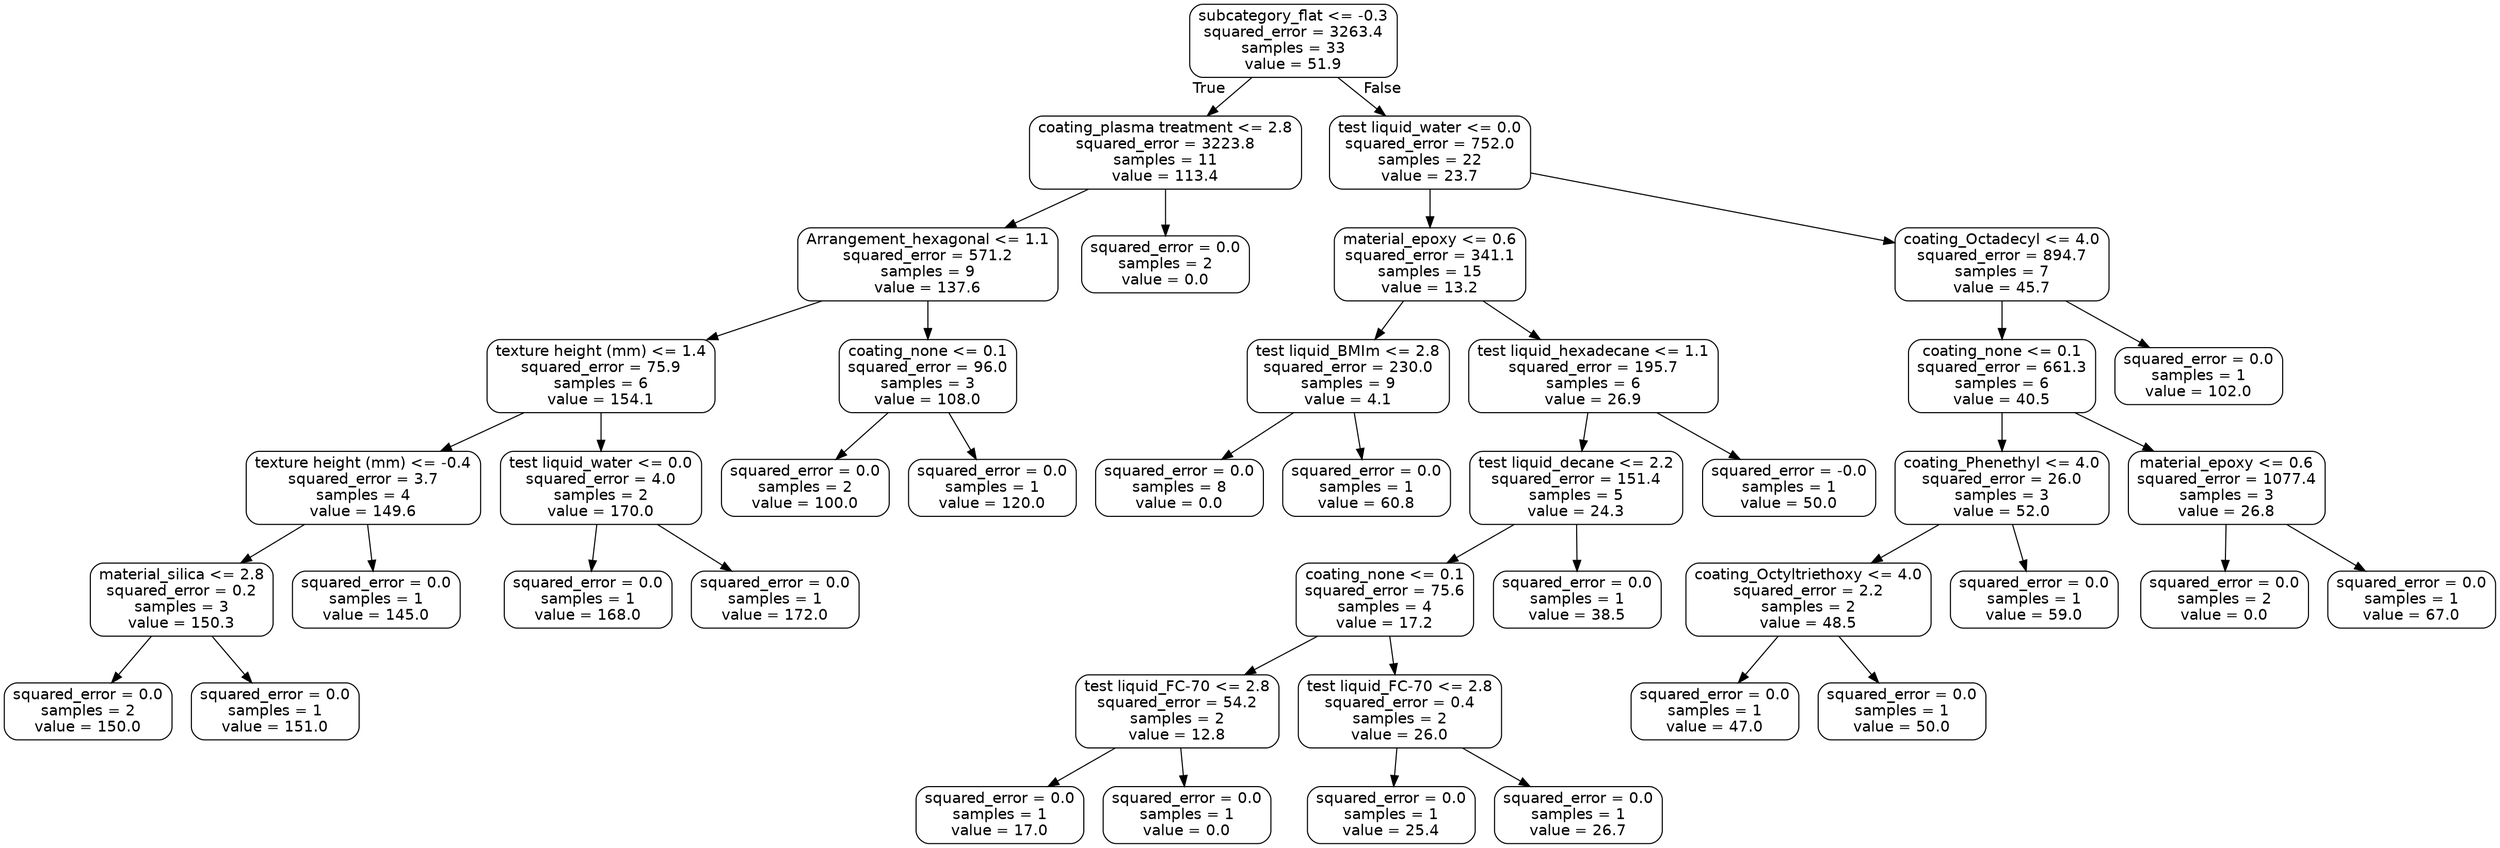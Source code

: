 digraph Tree {
node [shape=box, style="rounded", color="black", fontname="helvetica"] ;
edge [fontname="helvetica"] ;
0 [label="subcategory_flat <= -0.3\nsquared_error = 3263.4\nsamples = 33\nvalue = 51.9"] ;
1 [label="coating_plasma treatment <= 2.8\nsquared_error = 3223.8\nsamples = 11\nvalue = 113.4"] ;
0 -> 1 [labeldistance=2.5, labelangle=45, headlabel="True"] ;
2 [label="Arrangement_hexagonal <= 1.1\nsquared_error = 571.2\nsamples = 9\nvalue = 137.6"] ;
1 -> 2 ;
3 [label="texture height (mm) <= 1.4\nsquared_error = 75.9\nsamples = 6\nvalue = 154.1"] ;
2 -> 3 ;
4 [label="texture height (mm) <= -0.4\nsquared_error = 3.7\nsamples = 4\nvalue = 149.6"] ;
3 -> 4 ;
5 [label="material_silica <= 2.8\nsquared_error = 0.2\nsamples = 3\nvalue = 150.3"] ;
4 -> 5 ;
6 [label="squared_error = 0.0\nsamples = 2\nvalue = 150.0"] ;
5 -> 6 ;
7 [label="squared_error = 0.0\nsamples = 1\nvalue = 151.0"] ;
5 -> 7 ;
8 [label="squared_error = 0.0\nsamples = 1\nvalue = 145.0"] ;
4 -> 8 ;
9 [label="test liquid_water <= 0.0\nsquared_error = 4.0\nsamples = 2\nvalue = 170.0"] ;
3 -> 9 ;
10 [label="squared_error = 0.0\nsamples = 1\nvalue = 168.0"] ;
9 -> 10 ;
11 [label="squared_error = 0.0\nsamples = 1\nvalue = 172.0"] ;
9 -> 11 ;
12 [label="coating_none <= 0.1\nsquared_error = 96.0\nsamples = 3\nvalue = 108.0"] ;
2 -> 12 ;
13 [label="squared_error = 0.0\nsamples = 2\nvalue = 100.0"] ;
12 -> 13 ;
14 [label="squared_error = 0.0\nsamples = 1\nvalue = 120.0"] ;
12 -> 14 ;
15 [label="squared_error = 0.0\nsamples = 2\nvalue = 0.0"] ;
1 -> 15 ;
16 [label="test liquid_water <= 0.0\nsquared_error = 752.0\nsamples = 22\nvalue = 23.7"] ;
0 -> 16 [labeldistance=2.5, labelangle=-45, headlabel="False"] ;
17 [label="material_epoxy <= 0.6\nsquared_error = 341.1\nsamples = 15\nvalue = 13.2"] ;
16 -> 17 ;
18 [label="test liquid_BMIm <= 2.8\nsquared_error = 230.0\nsamples = 9\nvalue = 4.1"] ;
17 -> 18 ;
19 [label="squared_error = 0.0\nsamples = 8\nvalue = 0.0"] ;
18 -> 19 ;
20 [label="squared_error = 0.0\nsamples = 1\nvalue = 60.8"] ;
18 -> 20 ;
21 [label="test liquid_hexadecane <= 1.1\nsquared_error = 195.7\nsamples = 6\nvalue = 26.9"] ;
17 -> 21 ;
22 [label="test liquid_decane <= 2.2\nsquared_error = 151.4\nsamples = 5\nvalue = 24.3"] ;
21 -> 22 ;
23 [label="coating_none <= 0.1\nsquared_error = 75.6\nsamples = 4\nvalue = 17.2"] ;
22 -> 23 ;
24 [label="test liquid_FC-70 <= 2.8\nsquared_error = 54.2\nsamples = 2\nvalue = 12.8"] ;
23 -> 24 ;
25 [label="squared_error = 0.0\nsamples = 1\nvalue = 17.0"] ;
24 -> 25 ;
26 [label="squared_error = 0.0\nsamples = 1\nvalue = 0.0"] ;
24 -> 26 ;
27 [label="test liquid_FC-70 <= 2.8\nsquared_error = 0.4\nsamples = 2\nvalue = 26.0"] ;
23 -> 27 ;
28 [label="squared_error = 0.0\nsamples = 1\nvalue = 25.4"] ;
27 -> 28 ;
29 [label="squared_error = 0.0\nsamples = 1\nvalue = 26.7"] ;
27 -> 29 ;
30 [label="squared_error = 0.0\nsamples = 1\nvalue = 38.5"] ;
22 -> 30 ;
31 [label="squared_error = -0.0\nsamples = 1\nvalue = 50.0"] ;
21 -> 31 ;
32 [label="coating_Octadecyl <= 4.0\nsquared_error = 894.7\nsamples = 7\nvalue = 45.7"] ;
16 -> 32 ;
33 [label="coating_none <= 0.1\nsquared_error = 661.3\nsamples = 6\nvalue = 40.5"] ;
32 -> 33 ;
34 [label="coating_Phenethyl <= 4.0\nsquared_error = 26.0\nsamples = 3\nvalue = 52.0"] ;
33 -> 34 ;
35 [label="coating_Octyltriethoxy <= 4.0\nsquared_error = 2.2\nsamples = 2\nvalue = 48.5"] ;
34 -> 35 ;
36 [label="squared_error = 0.0\nsamples = 1\nvalue = 47.0"] ;
35 -> 36 ;
37 [label="squared_error = 0.0\nsamples = 1\nvalue = 50.0"] ;
35 -> 37 ;
38 [label="squared_error = 0.0\nsamples = 1\nvalue = 59.0"] ;
34 -> 38 ;
39 [label="material_epoxy <= 0.6\nsquared_error = 1077.4\nsamples = 3\nvalue = 26.8"] ;
33 -> 39 ;
40 [label="squared_error = 0.0\nsamples = 2\nvalue = 0.0"] ;
39 -> 40 ;
41 [label="squared_error = 0.0\nsamples = 1\nvalue = 67.0"] ;
39 -> 41 ;
42 [label="squared_error = 0.0\nsamples = 1\nvalue = 102.0"] ;
32 -> 42 ;
}